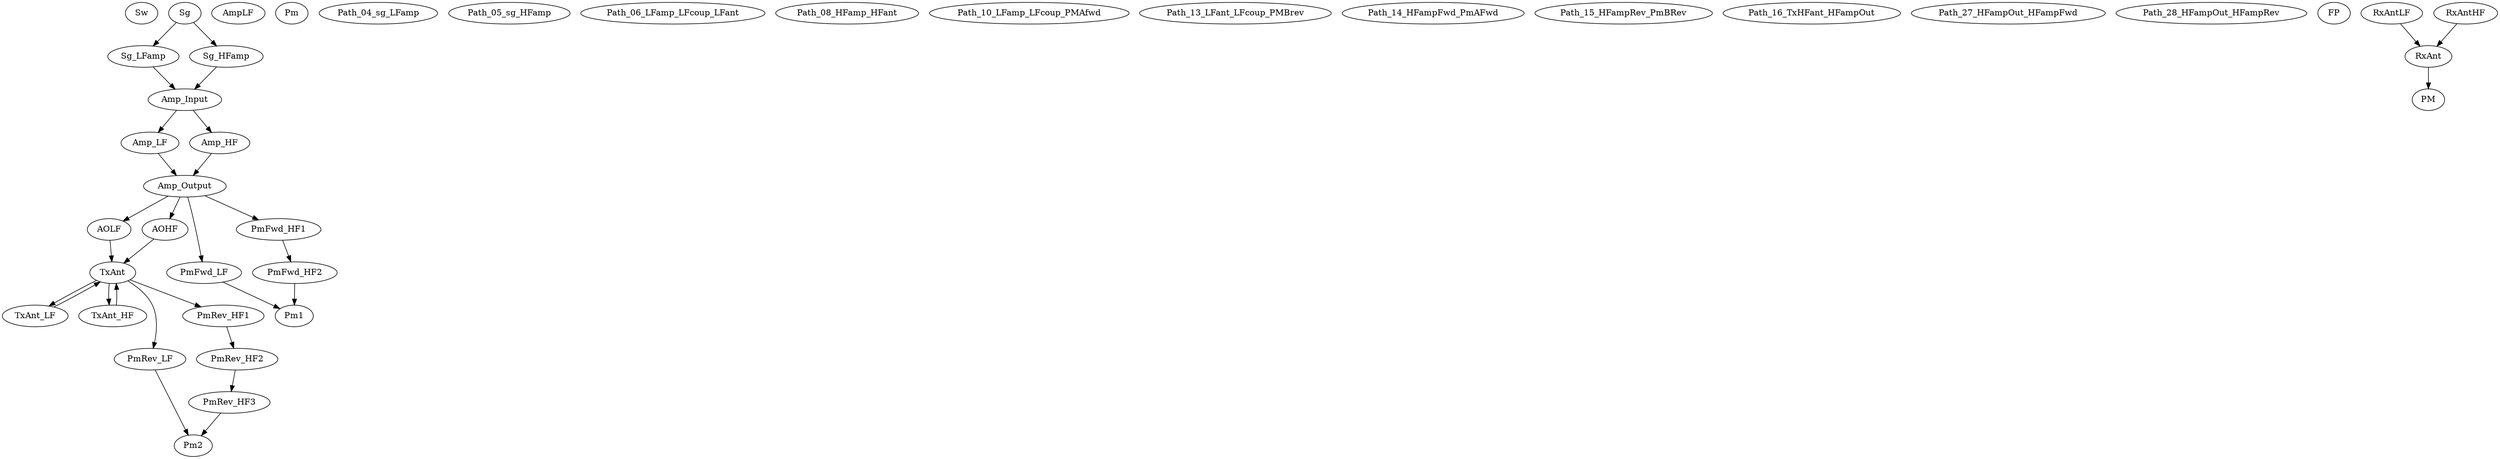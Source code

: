 digraph {
    Sw                          [ini="sw_rc_term.ini"         condition="f<=18e9"]
    Sg                          [ini="sg-rs-smf100a.ini"      condition="1e5<=f<=22e9"]
    AmpLF                       [ini="amp-lf-bonn-blwa.ini"   condition="8e7<=f<=1e9"]
    #AmpHF                       [ini="amp-hf-bonn-blma.ini"   condition="1e9<f<=18e9"]
    Pm                          [ini="pm_rxatt.ini" ch=1      condition="1e7<f<=18e9"]
    Pm1                         [ini="pm_rs_nrp_2ch.ini" ch=1 condition="1e7<f<=18e9"]
    Pm2                         [ini="pm_rs_nrp_2ch.ini" ch=2 condition="1e7<f<=18e9"]
    
    Path_04_sg_LFamp            [ini="04-sg-LFamp.ini" condition="f<=18e9"]
    Path_05_sg_HFamp            [ini="05-sg-HFamp.ini" condition="f<=18e9"]
    
    Path_06_LFamp_LFcoup_LFant  [ini="06-LFamp-LFcoup-LFant.ini" condition="8e7<=f<=1e9"]
    Path_08_HFamp_HFant         [ini="08-HFamp-HFant.ini"        condition="f<=18e9"]

    Path_10_LFamp_LFcoup_PMAfwd [ini="10-LFamp-LFcoup-PMAfwd.ini" condition="8e7<=f<=1e9"]
    Path_13_LFant_LFcoup_PMBrev [ini="13-LFant-LFcoup-PMBrev.ini" condition="8e7<=f<=1e9"]
    
    Path_14_HFampFwd_PmAFwd     [ini="14-HFampfwd-PMAfwd.ini"  condition="f<=18e9"]
    Path_15_HFampRev_PmBRev     [ini="15-HFamprev-PMBrev.ini"  condition="f<=18e9"]
    Path_16_TxHFant_HFampOut    [ini="16-TxHFant-HFampOut.ini" condition="f<=18e9"]
        
    Path_27_HFampOut_HFampFwd    [ini="27-HFampOut-HFampFwd.ini"  condition="1e9<f<=18e9"]
    Path_28_HFampOut_HFampRev   [ini="28-HFampOut-HFampRev.ini" condition="1e9<f<=18e9"]

    FP                          [ini="prb_ar_fm7004.ini"]
    #tuner                       [ini="mc_teseq_stirrer.ini"]
    
    Sg -> Sg_LFamp              [condition="f<=1e9"]
    Sg -> Sg_HFamp              [condition="1e9<f<=18e9"]
    
    Sg_LFamp -> Amp_Input       [dev=Path_04_sg_LFamp what="S21"]
    Sg_HFamp -> Amp_Input       [dev=Path_05_sg_HFamp what="S21"]
    
    Amp_Input -> Amp_LF         [condition="f<=1e9"]
    Amp_Input -> Amp_HF         [condition="1e9<f<=18e9"]

    Amp_LF -> Amp_Output        [dev=AmpLF what="S21"]
    Amp_HF -> Amp_Output        #[dev=AmpHF what="S21"]

    Amp_Output -> AOLF          [condition="f<=1e9"]
    Amp_Output -> AOHF          [condition="1e9<f<=18e9"]
    
    AOLF -> TxAnt               [dev=Path_06_LFamp_LFcoup_LFant what="S21"]
    AOHF -> TxAnt               [dev=Path_08_HFamp_HFant what="S21"]
    
    TxAnt -> TxAnt_LF      [condition="f<=1e9"]
    TxAnt -> TxAnt_HF      [condition="1e9<f<=18e9"]
       
    Amp_Output -> PmFwd_LF      [condition="f<=1e9"]
    Amp_Output -> PmFwd_HF1     [condition="1e9<f<=18e9"]
    
    PmFwd_LF   -> Pm1        [dev=Path_10_LFamp_LFcoup_PMAfwd what="S21"]
    PmFwd_HF1  -> PmFwd_HF2     [dev=Path_27_HFampOut_HFampFwd what="S21"]
    PmFwd_HF2  -> Pm1         [dev=Path_14_HFampFwd_PmAFwd what="S21"]

    TxAnt_LF -> TxAnt       [condition="f<=1e9"]
    TxAnt_HF -> TxAnt       [condition="1e9<f<=18e9"]
    
    TxAnt -> PmRev_LF           [condition="f<=1e9"]
    TxAnt -> PmRev_HF1          [condition="1e9<f<=18e9"]
    
    PmRev_LF  -> Pm2          [dev=Path_13_LFant_LFcoup_PMBrev what="S21"]
    PmRev_HF1 -> PmRev_HF2      [dev=Path_16_TxHFant_HFampOut what="S21"]
    PmRev_HF2 -> PmRev_HF3      [dev=Path_28_HFampOut_HFampRev what="S21"]
    PmRev_HF3 -> Pm2          [dev=Path_15_HFampRev_PmBRev what="S21"]
    
    RxAntLF -> RxAnt            [condition="f<=1e9"]
    RxAntHF -> RxAnt            [condition="1e9<f<=18e9"]
    
    RxAnt -> PM                 [dev=Pm]
}